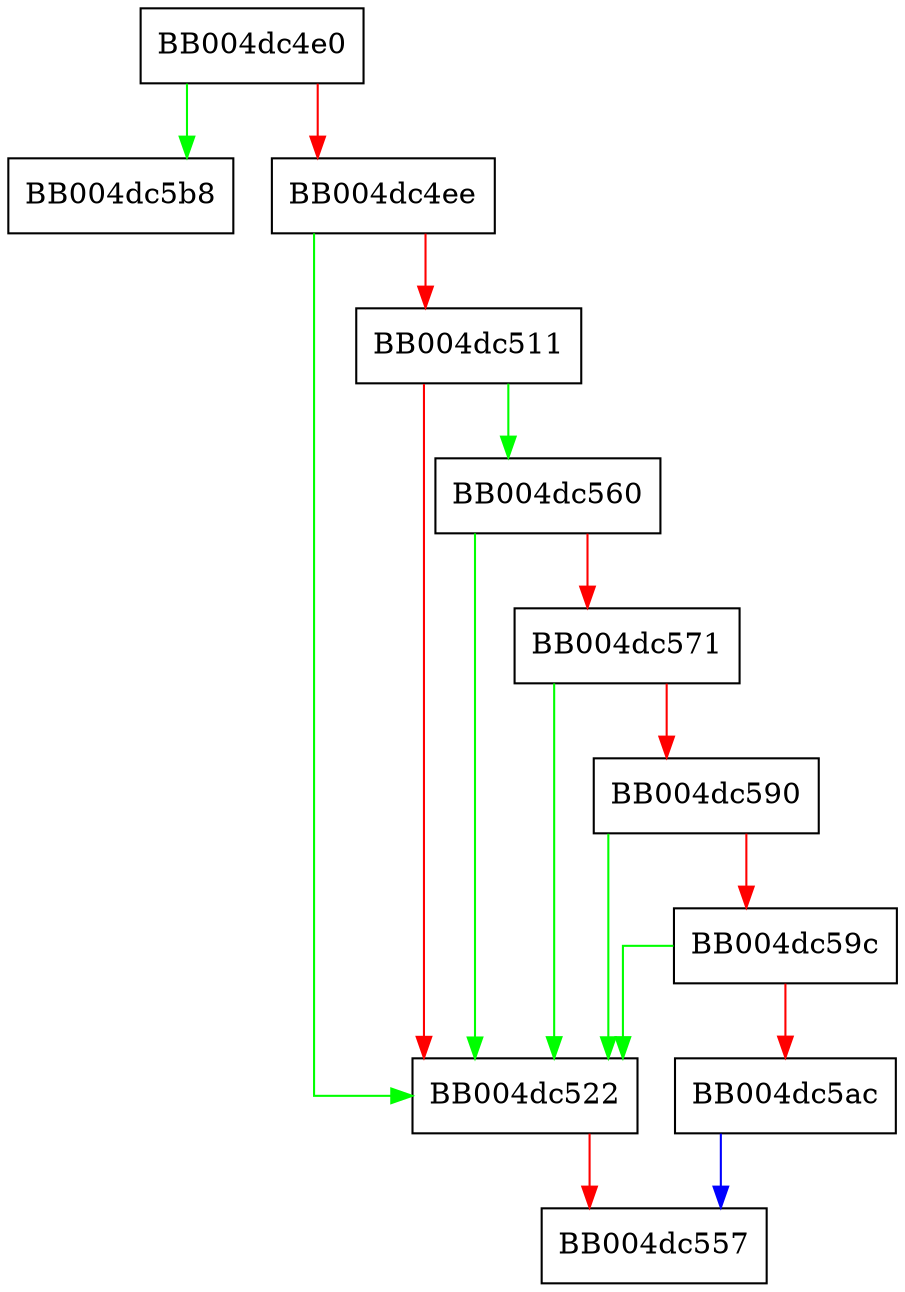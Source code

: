 digraph tls_construct_stoc_alpn {
  node [shape="box"];
  graph [splines=ortho];
  BB004dc4e0 -> BB004dc5b8 [color="green"];
  BB004dc4e0 -> BB004dc4ee [color="red"];
  BB004dc4ee -> BB004dc522 [color="green"];
  BB004dc4ee -> BB004dc511 [color="red"];
  BB004dc511 -> BB004dc560 [color="green"];
  BB004dc511 -> BB004dc522 [color="red"];
  BB004dc522 -> BB004dc557 [color="red"];
  BB004dc560 -> BB004dc522 [color="green"];
  BB004dc560 -> BB004dc571 [color="red"];
  BB004dc571 -> BB004dc522 [color="green"];
  BB004dc571 -> BB004dc590 [color="red"];
  BB004dc590 -> BB004dc522 [color="green"];
  BB004dc590 -> BB004dc59c [color="red"];
  BB004dc59c -> BB004dc522 [color="green"];
  BB004dc59c -> BB004dc5ac [color="red"];
  BB004dc5ac -> BB004dc557 [color="blue"];
}